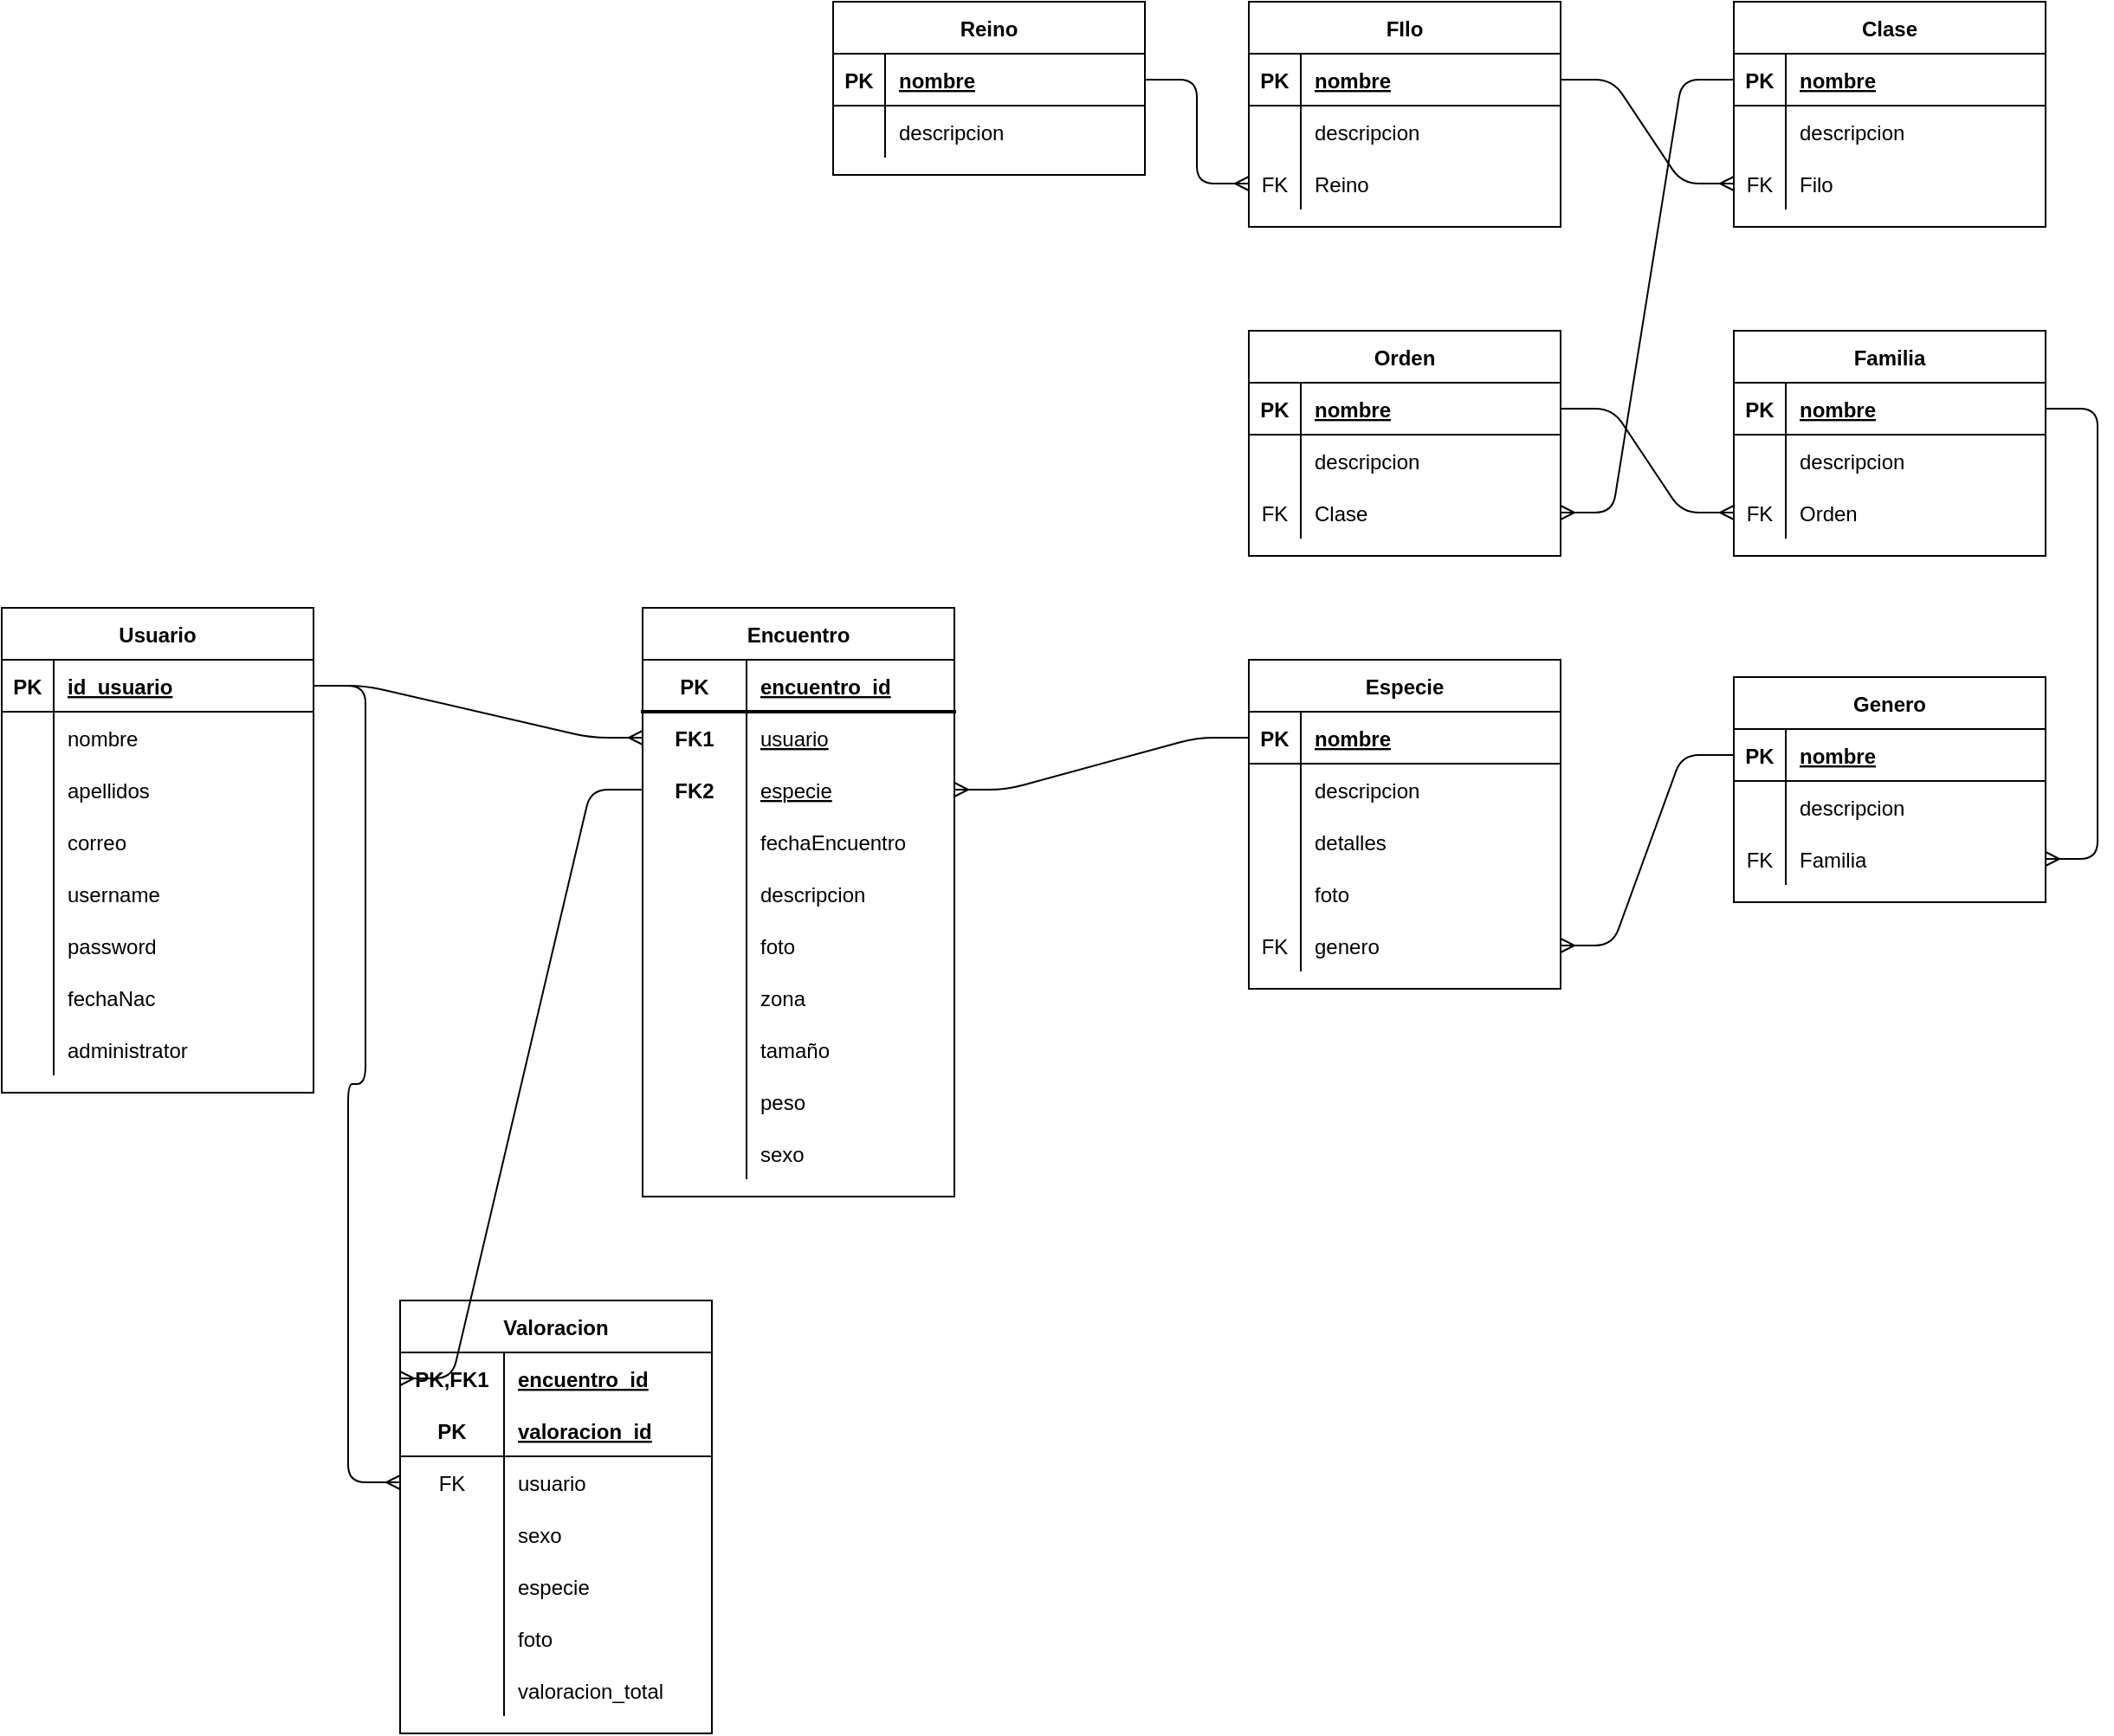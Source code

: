 <mxfile version="13.9.9" type="device"><diagram id="R2lEEEUBdFMjLlhIrx00" name="Page-1"><mxGraphModel dx="1021" dy="600" grid="1" gridSize="10" guides="1" tooltips="1" connect="1" arrows="1" fold="1" page="1" pageScale="1" pageWidth="850" pageHeight="1100" math="0" shadow="0" extFonts="Permanent Marker^https://fonts.googleapis.com/css?family=Permanent+Marker"><root><mxCell id="0"/><mxCell id="1" parent="0"/><mxCell id="Ml589LJVZkiTrQY9jMzu-1" value="Usuario" style="shape=table;startSize=30;container=1;collapsible=1;childLayout=tableLayout;fixedRows=1;rowLines=0;fontStyle=1;align=center;resizeLast=1;" parent="1" vertex="1"><mxGeometry x="330" y="380" width="180" height="280" as="geometry"/></mxCell><mxCell id="Ml589LJVZkiTrQY9jMzu-2" value="" style="shape=partialRectangle;collapsible=0;dropTarget=0;pointerEvents=0;fillColor=none;top=0;left=0;bottom=1;right=0;points=[[0,0.5],[1,0.5]];portConstraint=eastwest;" parent="Ml589LJVZkiTrQY9jMzu-1" vertex="1"><mxGeometry y="30" width="180" height="30" as="geometry"/></mxCell><mxCell id="Ml589LJVZkiTrQY9jMzu-3" value="PK" style="shape=partialRectangle;connectable=0;fillColor=none;top=0;left=0;bottom=0;right=0;fontStyle=1;overflow=hidden;" parent="Ml589LJVZkiTrQY9jMzu-2" vertex="1"><mxGeometry width="30" height="30" as="geometry"><mxRectangle width="30" height="30" as="alternateBounds"/></mxGeometry></mxCell><mxCell id="Ml589LJVZkiTrQY9jMzu-4" value="id_usuario" style="shape=partialRectangle;connectable=0;fillColor=none;top=0;left=0;bottom=0;right=0;align=left;spacingLeft=6;fontStyle=5;overflow=hidden;" parent="Ml589LJVZkiTrQY9jMzu-2" vertex="1"><mxGeometry x="30" width="150" height="30" as="geometry"><mxRectangle width="150" height="30" as="alternateBounds"/></mxGeometry></mxCell><mxCell id="Ml589LJVZkiTrQY9jMzu-5" value="" style="shape=partialRectangle;collapsible=0;dropTarget=0;pointerEvents=0;fillColor=none;top=0;left=0;bottom=0;right=0;points=[[0,0.5],[1,0.5]];portConstraint=eastwest;" parent="Ml589LJVZkiTrQY9jMzu-1" vertex="1"><mxGeometry y="60" width="180" height="30" as="geometry"/></mxCell><mxCell id="Ml589LJVZkiTrQY9jMzu-6" value="" style="shape=partialRectangle;connectable=0;fillColor=none;top=0;left=0;bottom=0;right=0;editable=1;overflow=hidden;" parent="Ml589LJVZkiTrQY9jMzu-5" vertex="1"><mxGeometry width="30" height="30" as="geometry"><mxRectangle width="30" height="30" as="alternateBounds"/></mxGeometry></mxCell><mxCell id="Ml589LJVZkiTrQY9jMzu-7" value="nombre" style="shape=partialRectangle;connectable=0;fillColor=none;top=0;left=0;bottom=0;right=0;align=left;spacingLeft=6;overflow=hidden;" parent="Ml589LJVZkiTrQY9jMzu-5" vertex="1"><mxGeometry x="30" width="150" height="30" as="geometry"><mxRectangle width="150" height="30" as="alternateBounds"/></mxGeometry></mxCell><mxCell id="Ml589LJVZkiTrQY9jMzu-8" value="" style="shape=partialRectangle;collapsible=0;dropTarget=0;pointerEvents=0;fillColor=none;top=0;left=0;bottom=0;right=0;points=[[0,0.5],[1,0.5]];portConstraint=eastwest;" parent="Ml589LJVZkiTrQY9jMzu-1" vertex="1"><mxGeometry y="90" width="180" height="30" as="geometry"/></mxCell><mxCell id="Ml589LJVZkiTrQY9jMzu-9" value="" style="shape=partialRectangle;connectable=0;fillColor=none;top=0;left=0;bottom=0;right=0;editable=1;overflow=hidden;" parent="Ml589LJVZkiTrQY9jMzu-8" vertex="1"><mxGeometry width="30" height="30" as="geometry"><mxRectangle width="30" height="30" as="alternateBounds"/></mxGeometry></mxCell><mxCell id="Ml589LJVZkiTrQY9jMzu-10" value="apellidos" style="shape=partialRectangle;connectable=0;fillColor=none;top=0;left=0;bottom=0;right=0;align=left;spacingLeft=6;overflow=hidden;" parent="Ml589LJVZkiTrQY9jMzu-8" vertex="1"><mxGeometry x="30" width="150" height="30" as="geometry"><mxRectangle width="150" height="30" as="alternateBounds"/></mxGeometry></mxCell><mxCell id="Ml589LJVZkiTrQY9jMzu-11" value="" style="shape=partialRectangle;collapsible=0;dropTarget=0;pointerEvents=0;fillColor=none;top=0;left=0;bottom=0;right=0;points=[[0,0.5],[1,0.5]];portConstraint=eastwest;" parent="Ml589LJVZkiTrQY9jMzu-1" vertex="1"><mxGeometry y="120" width="180" height="30" as="geometry"/></mxCell><mxCell id="Ml589LJVZkiTrQY9jMzu-12" value="" style="shape=partialRectangle;connectable=0;fillColor=none;top=0;left=0;bottom=0;right=0;editable=1;overflow=hidden;" parent="Ml589LJVZkiTrQY9jMzu-11" vertex="1"><mxGeometry width="30" height="30" as="geometry"><mxRectangle width="30" height="30" as="alternateBounds"/></mxGeometry></mxCell><mxCell id="Ml589LJVZkiTrQY9jMzu-13" value="correo" style="shape=partialRectangle;connectable=0;fillColor=none;top=0;left=0;bottom=0;right=0;align=left;spacingLeft=6;overflow=hidden;" parent="Ml589LJVZkiTrQY9jMzu-11" vertex="1"><mxGeometry x="30" width="150" height="30" as="geometry"><mxRectangle width="150" height="30" as="alternateBounds"/></mxGeometry></mxCell><mxCell id="Ml589LJVZkiTrQY9jMzu-14" value="" style="shape=partialRectangle;collapsible=0;dropTarget=0;pointerEvents=0;fillColor=none;top=0;left=0;bottom=0;right=0;points=[[0,0.5],[1,0.5]];portConstraint=eastwest;" parent="Ml589LJVZkiTrQY9jMzu-1" vertex="1"><mxGeometry y="150" width="180" height="30" as="geometry"/></mxCell><mxCell id="Ml589LJVZkiTrQY9jMzu-15" value="" style="shape=partialRectangle;connectable=0;fillColor=none;top=0;left=0;bottom=0;right=0;editable=1;overflow=hidden;" parent="Ml589LJVZkiTrQY9jMzu-14" vertex="1"><mxGeometry width="30" height="30" as="geometry"><mxRectangle width="30" height="30" as="alternateBounds"/></mxGeometry></mxCell><mxCell id="Ml589LJVZkiTrQY9jMzu-16" value="username" style="shape=partialRectangle;connectable=0;fillColor=none;top=0;left=0;bottom=0;right=0;align=left;spacingLeft=6;overflow=hidden;" parent="Ml589LJVZkiTrQY9jMzu-14" vertex="1"><mxGeometry x="30" width="150" height="30" as="geometry"><mxRectangle width="150" height="30" as="alternateBounds"/></mxGeometry></mxCell><mxCell id="Ml589LJVZkiTrQY9jMzu-17" value="" style="shape=partialRectangle;collapsible=0;dropTarget=0;pointerEvents=0;fillColor=none;top=0;left=0;bottom=0;right=0;points=[[0,0.5],[1,0.5]];portConstraint=eastwest;" parent="Ml589LJVZkiTrQY9jMzu-1" vertex="1"><mxGeometry y="180" width="180" height="30" as="geometry"/></mxCell><mxCell id="Ml589LJVZkiTrQY9jMzu-18" value="" style="shape=partialRectangle;connectable=0;fillColor=none;top=0;left=0;bottom=0;right=0;editable=1;overflow=hidden;" parent="Ml589LJVZkiTrQY9jMzu-17" vertex="1"><mxGeometry width="30" height="30" as="geometry"><mxRectangle width="30" height="30" as="alternateBounds"/></mxGeometry></mxCell><mxCell id="Ml589LJVZkiTrQY9jMzu-19" value="password" style="shape=partialRectangle;connectable=0;fillColor=none;top=0;left=0;bottom=0;right=0;align=left;spacingLeft=6;overflow=hidden;" parent="Ml589LJVZkiTrQY9jMzu-17" vertex="1"><mxGeometry x="30" width="150" height="30" as="geometry"><mxRectangle width="150" height="30" as="alternateBounds"/></mxGeometry></mxCell><mxCell id="Ml589LJVZkiTrQY9jMzu-20" value="" style="shape=partialRectangle;collapsible=0;dropTarget=0;pointerEvents=0;fillColor=none;top=0;left=0;bottom=0;right=0;points=[[0,0.5],[1,0.5]];portConstraint=eastwest;" parent="Ml589LJVZkiTrQY9jMzu-1" vertex="1"><mxGeometry y="210" width="180" height="30" as="geometry"/></mxCell><mxCell id="Ml589LJVZkiTrQY9jMzu-21" value="" style="shape=partialRectangle;connectable=0;fillColor=none;top=0;left=0;bottom=0;right=0;editable=1;overflow=hidden;" parent="Ml589LJVZkiTrQY9jMzu-20" vertex="1"><mxGeometry width="30" height="30" as="geometry"><mxRectangle width="30" height="30" as="alternateBounds"/></mxGeometry></mxCell><mxCell id="Ml589LJVZkiTrQY9jMzu-22" value="fechaNac" style="shape=partialRectangle;connectable=0;fillColor=none;top=0;left=0;bottom=0;right=0;align=left;spacingLeft=6;overflow=hidden;" parent="Ml589LJVZkiTrQY9jMzu-20" vertex="1"><mxGeometry x="30" width="150" height="30" as="geometry"><mxRectangle width="150" height="30" as="alternateBounds"/></mxGeometry></mxCell><mxCell id="5T0ce9qclrkeKirxC6Ee-1" value="" style="shape=tableRow;horizontal=0;startSize=0;swimlaneHead=0;swimlaneBody=0;fillColor=none;collapsible=0;dropTarget=0;points=[[0,0.5],[1,0.5]];portConstraint=eastwest;top=0;left=0;right=0;bottom=0;" parent="Ml589LJVZkiTrQY9jMzu-1" vertex="1"><mxGeometry y="240" width="180" height="30" as="geometry"/></mxCell><mxCell id="5T0ce9qclrkeKirxC6Ee-2" value="" style="shape=partialRectangle;connectable=0;fillColor=none;top=0;left=0;bottom=0;right=0;editable=1;overflow=hidden;" parent="5T0ce9qclrkeKirxC6Ee-1" vertex="1"><mxGeometry width="30" height="30" as="geometry"><mxRectangle width="30" height="30" as="alternateBounds"/></mxGeometry></mxCell><mxCell id="5T0ce9qclrkeKirxC6Ee-3" value="administrator" style="shape=partialRectangle;connectable=0;fillColor=none;top=0;left=0;bottom=0;right=0;align=left;spacingLeft=6;overflow=hidden;" parent="5T0ce9qclrkeKirxC6Ee-1" vertex="1"><mxGeometry x="30" width="150" height="30" as="geometry"><mxRectangle width="150" height="30" as="alternateBounds"/></mxGeometry></mxCell><mxCell id="Ml589LJVZkiTrQY9jMzu-67" value="Especie" style="shape=table;startSize=30;container=1;collapsible=1;childLayout=tableLayout;fixedRows=1;rowLines=0;fontStyle=1;align=center;resizeLast=1;" parent="1" vertex="1"><mxGeometry x="1050" y="410" width="180" height="190" as="geometry"/></mxCell><mxCell id="Ml589LJVZkiTrQY9jMzu-68" value="" style="shape=partialRectangle;collapsible=0;dropTarget=0;pointerEvents=0;fillColor=none;top=0;left=0;bottom=1;right=0;points=[[0,0.5],[1,0.5]];portConstraint=eastwest;" parent="Ml589LJVZkiTrQY9jMzu-67" vertex="1"><mxGeometry y="30" width="180" height="30" as="geometry"/></mxCell><mxCell id="Ml589LJVZkiTrQY9jMzu-69" value="PK" style="shape=partialRectangle;connectable=0;fillColor=none;top=0;left=0;bottom=0;right=0;fontStyle=1;overflow=hidden;" parent="Ml589LJVZkiTrQY9jMzu-68" vertex="1"><mxGeometry width="30" height="30" as="geometry"><mxRectangle width="30" height="30" as="alternateBounds"/></mxGeometry></mxCell><mxCell id="Ml589LJVZkiTrQY9jMzu-70" value="nombre" style="shape=partialRectangle;connectable=0;fillColor=none;top=0;left=0;bottom=0;right=0;align=left;spacingLeft=6;fontStyle=5;overflow=hidden;" parent="Ml589LJVZkiTrQY9jMzu-68" vertex="1"><mxGeometry x="30" width="150" height="30" as="geometry"><mxRectangle width="150" height="30" as="alternateBounds"/></mxGeometry></mxCell><mxCell id="Ml589LJVZkiTrQY9jMzu-71" value="" style="shape=partialRectangle;collapsible=0;dropTarget=0;pointerEvents=0;fillColor=none;top=0;left=0;bottom=0;right=0;points=[[0,0.5],[1,0.5]];portConstraint=eastwest;" parent="Ml589LJVZkiTrQY9jMzu-67" vertex="1"><mxGeometry y="60" width="180" height="30" as="geometry"/></mxCell><mxCell id="Ml589LJVZkiTrQY9jMzu-72" value="" style="shape=partialRectangle;connectable=0;fillColor=none;top=0;left=0;bottom=0;right=0;editable=1;overflow=hidden;" parent="Ml589LJVZkiTrQY9jMzu-71" vertex="1"><mxGeometry width="30" height="30" as="geometry"><mxRectangle width="30" height="30" as="alternateBounds"/></mxGeometry></mxCell><mxCell id="Ml589LJVZkiTrQY9jMzu-73" value="descripcion" style="shape=partialRectangle;connectable=0;fillColor=none;top=0;left=0;bottom=0;right=0;align=left;spacingLeft=6;overflow=hidden;" parent="Ml589LJVZkiTrQY9jMzu-71" vertex="1"><mxGeometry x="30" width="150" height="30" as="geometry"><mxRectangle width="150" height="30" as="alternateBounds"/></mxGeometry></mxCell><mxCell id="YW0ot6QmNykfKxqwoEkU-1" value="" style="shape=partialRectangle;collapsible=0;dropTarget=0;pointerEvents=0;fillColor=none;top=0;left=0;bottom=0;right=0;points=[[0,0.5],[1,0.5]];portConstraint=eastwest;" vertex="1" parent="Ml589LJVZkiTrQY9jMzu-67"><mxGeometry y="90" width="180" height="30" as="geometry"/></mxCell><mxCell id="YW0ot6QmNykfKxqwoEkU-2" value="" style="shape=partialRectangle;connectable=0;fillColor=none;top=0;left=0;bottom=0;right=0;fontStyle=0;overflow=hidden;" vertex="1" parent="YW0ot6QmNykfKxqwoEkU-1"><mxGeometry width="30" height="30" as="geometry"/></mxCell><mxCell id="YW0ot6QmNykfKxqwoEkU-3" value="detalles" style="shape=partialRectangle;connectable=0;fillColor=none;top=0;left=0;bottom=0;right=0;align=left;spacingLeft=6;fontStyle=0;overflow=hidden;" vertex="1" parent="YW0ot6QmNykfKxqwoEkU-1"><mxGeometry x="30" width="150" height="30" as="geometry"/></mxCell><mxCell id="5T0ce9qclrkeKirxC6Ee-4" value="" style="shape=tableRow;horizontal=0;startSize=0;swimlaneHead=0;swimlaneBody=0;fillColor=none;collapsible=0;dropTarget=0;points=[[0,0.5],[1,0.5]];portConstraint=eastwest;top=0;left=0;right=0;bottom=0;" parent="Ml589LJVZkiTrQY9jMzu-67" vertex="1"><mxGeometry y="120" width="180" height="30" as="geometry"/></mxCell><mxCell id="5T0ce9qclrkeKirxC6Ee-5" value="" style="shape=partialRectangle;connectable=0;fillColor=none;top=0;left=0;bottom=0;right=0;fontStyle=0;overflow=hidden;" parent="5T0ce9qclrkeKirxC6Ee-4" vertex="1"><mxGeometry width="30" height="30" as="geometry"><mxRectangle width="30" height="30" as="alternateBounds"/></mxGeometry></mxCell><mxCell id="5T0ce9qclrkeKirxC6Ee-6" value="foto" style="shape=partialRectangle;connectable=0;fillColor=none;top=0;left=0;bottom=0;right=0;align=left;spacingLeft=6;fontStyle=0;overflow=hidden;" parent="5T0ce9qclrkeKirxC6Ee-4" vertex="1"><mxGeometry x="30" width="150" height="30" as="geometry"><mxRectangle width="150" height="30" as="alternateBounds"/></mxGeometry></mxCell><mxCell id="Ml589LJVZkiTrQY9jMzu-74" value="" style="shape=partialRectangle;collapsible=0;dropTarget=0;pointerEvents=0;fillColor=none;top=0;left=0;bottom=0;right=0;points=[[0,0.5],[1,0.5]];portConstraint=eastwest;" parent="Ml589LJVZkiTrQY9jMzu-67" vertex="1"><mxGeometry y="150" width="180" height="30" as="geometry"/></mxCell><mxCell id="Ml589LJVZkiTrQY9jMzu-75" value="FK" style="shape=partialRectangle;connectable=0;fillColor=none;top=0;left=0;bottom=0;right=0;editable=1;overflow=hidden;" parent="Ml589LJVZkiTrQY9jMzu-74" vertex="1"><mxGeometry width="30" height="30" as="geometry"><mxRectangle width="30" height="30" as="alternateBounds"/></mxGeometry></mxCell><mxCell id="Ml589LJVZkiTrQY9jMzu-76" value="genero" style="shape=partialRectangle;connectable=0;fillColor=none;top=0;left=0;bottom=0;right=0;align=left;spacingLeft=6;overflow=hidden;" parent="Ml589LJVZkiTrQY9jMzu-74" vertex="1"><mxGeometry x="30" width="150" height="30" as="geometry"><mxRectangle width="150" height="30" as="alternateBounds"/></mxGeometry></mxCell><mxCell id="Ml589LJVZkiTrQY9jMzu-80" value="Genero" style="shape=table;startSize=30;container=1;collapsible=1;childLayout=tableLayout;fixedRows=1;rowLines=0;fontStyle=1;align=center;resizeLast=1;" parent="1" vertex="1"><mxGeometry x="1330" y="420" width="180" height="130" as="geometry"/></mxCell><mxCell id="Ml589LJVZkiTrQY9jMzu-81" value="" style="shape=partialRectangle;collapsible=0;dropTarget=0;pointerEvents=0;fillColor=none;top=0;left=0;bottom=1;right=0;points=[[0,0.5],[1,0.5]];portConstraint=eastwest;" parent="Ml589LJVZkiTrQY9jMzu-80" vertex="1"><mxGeometry y="30" width="180" height="30" as="geometry"/></mxCell><mxCell id="Ml589LJVZkiTrQY9jMzu-82" value="PK" style="shape=partialRectangle;connectable=0;fillColor=none;top=0;left=0;bottom=0;right=0;fontStyle=1;overflow=hidden;" parent="Ml589LJVZkiTrQY9jMzu-81" vertex="1"><mxGeometry width="30" height="30" as="geometry"/></mxCell><mxCell id="Ml589LJVZkiTrQY9jMzu-83" value="nombre" style="shape=partialRectangle;connectable=0;fillColor=none;top=0;left=0;bottom=0;right=0;align=left;spacingLeft=6;fontStyle=5;overflow=hidden;" parent="Ml589LJVZkiTrQY9jMzu-81" vertex="1"><mxGeometry x="30" width="150" height="30" as="geometry"/></mxCell><mxCell id="Ml589LJVZkiTrQY9jMzu-84" value="" style="shape=partialRectangle;collapsible=0;dropTarget=0;pointerEvents=0;fillColor=none;top=0;left=0;bottom=0;right=0;points=[[0,0.5],[1,0.5]];portConstraint=eastwest;" parent="Ml589LJVZkiTrQY9jMzu-80" vertex="1"><mxGeometry y="60" width="180" height="30" as="geometry"/></mxCell><mxCell id="Ml589LJVZkiTrQY9jMzu-85" value="" style="shape=partialRectangle;connectable=0;fillColor=none;top=0;left=0;bottom=0;right=0;editable=1;overflow=hidden;" parent="Ml589LJVZkiTrQY9jMzu-84" vertex="1"><mxGeometry width="30" height="30" as="geometry"/></mxCell><mxCell id="Ml589LJVZkiTrQY9jMzu-86" value="descripcion" style="shape=partialRectangle;connectable=0;fillColor=none;top=0;left=0;bottom=0;right=0;align=left;spacingLeft=6;overflow=hidden;" parent="Ml589LJVZkiTrQY9jMzu-84" vertex="1"><mxGeometry x="30" width="150" height="30" as="geometry"/></mxCell><mxCell id="Ml589LJVZkiTrQY9jMzu-87" value="" style="shape=partialRectangle;collapsible=0;dropTarget=0;pointerEvents=0;fillColor=none;top=0;left=0;bottom=0;right=0;points=[[0,0.5],[1,0.5]];portConstraint=eastwest;" parent="Ml589LJVZkiTrQY9jMzu-80" vertex="1"><mxGeometry y="90" width="180" height="30" as="geometry"/></mxCell><mxCell id="Ml589LJVZkiTrQY9jMzu-88" value="FK" style="shape=partialRectangle;connectable=0;fillColor=none;top=0;left=0;bottom=0;right=0;editable=1;overflow=hidden;" parent="Ml589LJVZkiTrQY9jMzu-87" vertex="1"><mxGeometry width="30" height="30" as="geometry"/></mxCell><mxCell id="Ml589LJVZkiTrQY9jMzu-89" value="Familia" style="shape=partialRectangle;connectable=0;fillColor=none;top=0;left=0;bottom=0;right=0;align=left;spacingLeft=6;overflow=hidden;" parent="Ml589LJVZkiTrQY9jMzu-87" vertex="1"><mxGeometry x="30" width="150" height="30" as="geometry"/></mxCell><mxCell id="Ml589LJVZkiTrQY9jMzu-90" value="Familia" style="shape=table;startSize=30;container=1;collapsible=1;childLayout=tableLayout;fixedRows=1;rowLines=0;fontStyle=1;align=center;resizeLast=1;" parent="1" vertex="1"><mxGeometry x="1330" y="220" width="180" height="130" as="geometry"/></mxCell><mxCell id="Ml589LJVZkiTrQY9jMzu-91" value="" style="shape=partialRectangle;collapsible=0;dropTarget=0;pointerEvents=0;fillColor=none;top=0;left=0;bottom=1;right=0;points=[[0,0.5],[1,0.5]];portConstraint=eastwest;" parent="Ml589LJVZkiTrQY9jMzu-90" vertex="1"><mxGeometry y="30" width="180" height="30" as="geometry"/></mxCell><mxCell id="Ml589LJVZkiTrQY9jMzu-92" value="PK" style="shape=partialRectangle;connectable=0;fillColor=none;top=0;left=0;bottom=0;right=0;fontStyle=1;overflow=hidden;" parent="Ml589LJVZkiTrQY9jMzu-91" vertex="1"><mxGeometry width="30" height="30" as="geometry"/></mxCell><mxCell id="Ml589LJVZkiTrQY9jMzu-93" value="nombre" style="shape=partialRectangle;connectable=0;fillColor=none;top=0;left=0;bottom=0;right=0;align=left;spacingLeft=6;fontStyle=5;overflow=hidden;" parent="Ml589LJVZkiTrQY9jMzu-91" vertex="1"><mxGeometry x="30" width="150" height="30" as="geometry"/></mxCell><mxCell id="Ml589LJVZkiTrQY9jMzu-94" value="" style="shape=partialRectangle;collapsible=0;dropTarget=0;pointerEvents=0;fillColor=none;top=0;left=0;bottom=0;right=0;points=[[0,0.5],[1,0.5]];portConstraint=eastwest;" parent="Ml589LJVZkiTrQY9jMzu-90" vertex="1"><mxGeometry y="60" width="180" height="30" as="geometry"/></mxCell><mxCell id="Ml589LJVZkiTrQY9jMzu-95" value="" style="shape=partialRectangle;connectable=0;fillColor=none;top=0;left=0;bottom=0;right=0;editable=1;overflow=hidden;" parent="Ml589LJVZkiTrQY9jMzu-94" vertex="1"><mxGeometry width="30" height="30" as="geometry"/></mxCell><mxCell id="Ml589LJVZkiTrQY9jMzu-96" value="descripcion" style="shape=partialRectangle;connectable=0;fillColor=none;top=0;left=0;bottom=0;right=0;align=left;spacingLeft=6;overflow=hidden;" parent="Ml589LJVZkiTrQY9jMzu-94" vertex="1"><mxGeometry x="30" width="150" height="30" as="geometry"/></mxCell><mxCell id="Ml589LJVZkiTrQY9jMzu-97" value="" style="shape=partialRectangle;collapsible=0;dropTarget=0;pointerEvents=0;fillColor=none;top=0;left=0;bottom=0;right=0;points=[[0,0.5],[1,0.5]];portConstraint=eastwest;" parent="Ml589LJVZkiTrQY9jMzu-90" vertex="1"><mxGeometry y="90" width="180" height="30" as="geometry"/></mxCell><mxCell id="Ml589LJVZkiTrQY9jMzu-98" value="FK" style="shape=partialRectangle;connectable=0;fillColor=none;top=0;left=0;bottom=0;right=0;editable=1;overflow=hidden;" parent="Ml589LJVZkiTrQY9jMzu-97" vertex="1"><mxGeometry width="30" height="30" as="geometry"/></mxCell><mxCell id="Ml589LJVZkiTrQY9jMzu-99" value="Orden" style="shape=partialRectangle;connectable=0;fillColor=none;top=0;left=0;bottom=0;right=0;align=left;spacingLeft=6;overflow=hidden;" parent="Ml589LJVZkiTrQY9jMzu-97" vertex="1"><mxGeometry x="30" width="150" height="30" as="geometry"/></mxCell><mxCell id="Ml589LJVZkiTrQY9jMzu-100" value="Orden" style="shape=table;startSize=30;container=1;collapsible=1;childLayout=tableLayout;fixedRows=1;rowLines=0;fontStyle=1;align=center;resizeLast=1;" parent="1" vertex="1"><mxGeometry x="1050" y="220" width="180" height="130" as="geometry"/></mxCell><mxCell id="Ml589LJVZkiTrQY9jMzu-101" value="" style="shape=partialRectangle;collapsible=0;dropTarget=0;pointerEvents=0;fillColor=none;top=0;left=0;bottom=1;right=0;points=[[0,0.5],[1,0.5]];portConstraint=eastwest;" parent="Ml589LJVZkiTrQY9jMzu-100" vertex="1"><mxGeometry y="30" width="180" height="30" as="geometry"/></mxCell><mxCell id="Ml589LJVZkiTrQY9jMzu-102" value="PK" style="shape=partialRectangle;connectable=0;fillColor=none;top=0;left=0;bottom=0;right=0;fontStyle=1;overflow=hidden;" parent="Ml589LJVZkiTrQY9jMzu-101" vertex="1"><mxGeometry width="30" height="30" as="geometry"/></mxCell><mxCell id="Ml589LJVZkiTrQY9jMzu-103" value="nombre" style="shape=partialRectangle;connectable=0;fillColor=none;top=0;left=0;bottom=0;right=0;align=left;spacingLeft=6;fontStyle=5;overflow=hidden;" parent="Ml589LJVZkiTrQY9jMzu-101" vertex="1"><mxGeometry x="30" width="150" height="30" as="geometry"/></mxCell><mxCell id="Ml589LJVZkiTrQY9jMzu-104" value="" style="shape=partialRectangle;collapsible=0;dropTarget=0;pointerEvents=0;fillColor=none;top=0;left=0;bottom=0;right=0;points=[[0,0.5],[1,0.5]];portConstraint=eastwest;" parent="Ml589LJVZkiTrQY9jMzu-100" vertex="1"><mxGeometry y="60" width="180" height="30" as="geometry"/></mxCell><mxCell id="Ml589LJVZkiTrQY9jMzu-105" value="" style="shape=partialRectangle;connectable=0;fillColor=none;top=0;left=0;bottom=0;right=0;editable=1;overflow=hidden;" parent="Ml589LJVZkiTrQY9jMzu-104" vertex="1"><mxGeometry width="30" height="30" as="geometry"/></mxCell><mxCell id="Ml589LJVZkiTrQY9jMzu-106" value="descripcion" style="shape=partialRectangle;connectable=0;fillColor=none;top=0;left=0;bottom=0;right=0;align=left;spacingLeft=6;overflow=hidden;" parent="Ml589LJVZkiTrQY9jMzu-104" vertex="1"><mxGeometry x="30" width="150" height="30" as="geometry"/></mxCell><mxCell id="Ml589LJVZkiTrQY9jMzu-107" value="" style="shape=partialRectangle;collapsible=0;dropTarget=0;pointerEvents=0;fillColor=none;top=0;left=0;bottom=0;right=0;points=[[0,0.5],[1,0.5]];portConstraint=eastwest;" parent="Ml589LJVZkiTrQY9jMzu-100" vertex="1"><mxGeometry y="90" width="180" height="30" as="geometry"/></mxCell><mxCell id="Ml589LJVZkiTrQY9jMzu-108" value="FK" style="shape=partialRectangle;connectable=0;fillColor=none;top=0;left=0;bottom=0;right=0;editable=1;overflow=hidden;" parent="Ml589LJVZkiTrQY9jMzu-107" vertex="1"><mxGeometry width="30" height="30" as="geometry"/></mxCell><mxCell id="Ml589LJVZkiTrQY9jMzu-109" value="Clase" style="shape=partialRectangle;connectable=0;fillColor=none;top=0;left=0;bottom=0;right=0;align=left;spacingLeft=6;overflow=hidden;" parent="Ml589LJVZkiTrQY9jMzu-107" vertex="1"><mxGeometry x="30" width="150" height="30" as="geometry"/></mxCell><mxCell id="Ml589LJVZkiTrQY9jMzu-110" value="Clase" style="shape=table;startSize=30;container=1;collapsible=1;childLayout=tableLayout;fixedRows=1;rowLines=0;fontStyle=1;align=center;resizeLast=1;" parent="1" vertex="1"><mxGeometry x="1330" y="30" width="180" height="130" as="geometry"/></mxCell><mxCell id="Ml589LJVZkiTrQY9jMzu-111" value="" style="shape=partialRectangle;collapsible=0;dropTarget=0;pointerEvents=0;fillColor=none;top=0;left=0;bottom=1;right=0;points=[[0,0.5],[1,0.5]];portConstraint=eastwest;" parent="Ml589LJVZkiTrQY9jMzu-110" vertex="1"><mxGeometry y="30" width="180" height="30" as="geometry"/></mxCell><mxCell id="Ml589LJVZkiTrQY9jMzu-112" value="PK" style="shape=partialRectangle;connectable=0;fillColor=none;top=0;left=0;bottom=0;right=0;fontStyle=1;overflow=hidden;" parent="Ml589LJVZkiTrQY9jMzu-111" vertex="1"><mxGeometry width="30" height="30" as="geometry"/></mxCell><mxCell id="Ml589LJVZkiTrQY9jMzu-113" value="nombre" style="shape=partialRectangle;connectable=0;fillColor=none;top=0;left=0;bottom=0;right=0;align=left;spacingLeft=6;fontStyle=5;overflow=hidden;" parent="Ml589LJVZkiTrQY9jMzu-111" vertex="1"><mxGeometry x="30" width="150" height="30" as="geometry"/></mxCell><mxCell id="Ml589LJVZkiTrQY9jMzu-114" value="" style="shape=partialRectangle;collapsible=0;dropTarget=0;pointerEvents=0;fillColor=none;top=0;left=0;bottom=0;right=0;points=[[0,0.5],[1,0.5]];portConstraint=eastwest;" parent="Ml589LJVZkiTrQY9jMzu-110" vertex="1"><mxGeometry y="60" width="180" height="30" as="geometry"/></mxCell><mxCell id="Ml589LJVZkiTrQY9jMzu-115" value="" style="shape=partialRectangle;connectable=0;fillColor=none;top=0;left=0;bottom=0;right=0;editable=1;overflow=hidden;" parent="Ml589LJVZkiTrQY9jMzu-114" vertex="1"><mxGeometry width="30" height="30" as="geometry"/></mxCell><mxCell id="Ml589LJVZkiTrQY9jMzu-116" value="descripcion" style="shape=partialRectangle;connectable=0;fillColor=none;top=0;left=0;bottom=0;right=0;align=left;spacingLeft=6;overflow=hidden;" parent="Ml589LJVZkiTrQY9jMzu-114" vertex="1"><mxGeometry x="30" width="150" height="30" as="geometry"/></mxCell><mxCell id="Ml589LJVZkiTrQY9jMzu-117" value="" style="shape=partialRectangle;collapsible=0;dropTarget=0;pointerEvents=0;fillColor=none;top=0;left=0;bottom=0;right=0;points=[[0,0.5],[1,0.5]];portConstraint=eastwest;" parent="Ml589LJVZkiTrQY9jMzu-110" vertex="1"><mxGeometry y="90" width="180" height="30" as="geometry"/></mxCell><mxCell id="Ml589LJVZkiTrQY9jMzu-118" value="FK" style="shape=partialRectangle;connectable=0;fillColor=none;top=0;left=0;bottom=0;right=0;editable=1;overflow=hidden;" parent="Ml589LJVZkiTrQY9jMzu-117" vertex="1"><mxGeometry width="30" height="30" as="geometry"/></mxCell><mxCell id="Ml589LJVZkiTrQY9jMzu-119" value="Filo" style="shape=partialRectangle;connectable=0;fillColor=none;top=0;left=0;bottom=0;right=0;align=left;spacingLeft=6;overflow=hidden;" parent="Ml589LJVZkiTrQY9jMzu-117" vertex="1"><mxGeometry x="30" width="150" height="30" as="geometry"/></mxCell><mxCell id="Ml589LJVZkiTrQY9jMzu-133" value="FIlo" style="shape=table;startSize=30;container=1;collapsible=1;childLayout=tableLayout;fixedRows=1;rowLines=0;fontStyle=1;align=center;resizeLast=1;" parent="1" vertex="1"><mxGeometry x="1050" y="30" width="180" height="130" as="geometry"/></mxCell><mxCell id="Ml589LJVZkiTrQY9jMzu-134" value="" style="shape=partialRectangle;collapsible=0;dropTarget=0;pointerEvents=0;fillColor=none;top=0;left=0;bottom=1;right=0;points=[[0,0.5],[1,0.5]];portConstraint=eastwest;" parent="Ml589LJVZkiTrQY9jMzu-133" vertex="1"><mxGeometry y="30" width="180" height="30" as="geometry"/></mxCell><mxCell id="Ml589LJVZkiTrQY9jMzu-135" value="PK" style="shape=partialRectangle;connectable=0;fillColor=none;top=0;left=0;bottom=0;right=0;fontStyle=1;overflow=hidden;" parent="Ml589LJVZkiTrQY9jMzu-134" vertex="1"><mxGeometry width="30" height="30" as="geometry"/></mxCell><mxCell id="Ml589LJVZkiTrQY9jMzu-136" value="nombre" style="shape=partialRectangle;connectable=0;fillColor=none;top=0;left=0;bottom=0;right=0;align=left;spacingLeft=6;fontStyle=5;overflow=hidden;" parent="Ml589LJVZkiTrQY9jMzu-134" vertex="1"><mxGeometry x="30" width="150" height="30" as="geometry"/></mxCell><mxCell id="Ml589LJVZkiTrQY9jMzu-137" value="" style="shape=partialRectangle;collapsible=0;dropTarget=0;pointerEvents=0;fillColor=none;top=0;left=0;bottom=0;right=0;points=[[0,0.5],[1,0.5]];portConstraint=eastwest;" parent="Ml589LJVZkiTrQY9jMzu-133" vertex="1"><mxGeometry y="60" width="180" height="30" as="geometry"/></mxCell><mxCell id="Ml589LJVZkiTrQY9jMzu-138" value="" style="shape=partialRectangle;connectable=0;fillColor=none;top=0;left=0;bottom=0;right=0;editable=1;overflow=hidden;" parent="Ml589LJVZkiTrQY9jMzu-137" vertex="1"><mxGeometry width="30" height="30" as="geometry"/></mxCell><mxCell id="Ml589LJVZkiTrQY9jMzu-139" value="descripcion" style="shape=partialRectangle;connectable=0;fillColor=none;top=0;left=0;bottom=0;right=0;align=left;spacingLeft=6;overflow=hidden;" parent="Ml589LJVZkiTrQY9jMzu-137" vertex="1"><mxGeometry x="30" width="150" height="30" as="geometry"/></mxCell><mxCell id="Ml589LJVZkiTrQY9jMzu-140" value="" style="shape=partialRectangle;collapsible=0;dropTarget=0;pointerEvents=0;fillColor=none;top=0;left=0;bottom=0;right=0;points=[[0,0.5],[1,0.5]];portConstraint=eastwest;" parent="Ml589LJVZkiTrQY9jMzu-133" vertex="1"><mxGeometry y="90" width="180" height="30" as="geometry"/></mxCell><mxCell id="Ml589LJVZkiTrQY9jMzu-141" value="FK" style="shape=partialRectangle;connectable=0;fillColor=none;top=0;left=0;bottom=0;right=0;editable=1;overflow=hidden;" parent="Ml589LJVZkiTrQY9jMzu-140" vertex="1"><mxGeometry width="30" height="30" as="geometry"/></mxCell><mxCell id="Ml589LJVZkiTrQY9jMzu-142" value="Reino" style="shape=partialRectangle;connectable=0;fillColor=none;top=0;left=0;bottom=0;right=0;align=left;spacingLeft=6;overflow=hidden;" parent="Ml589LJVZkiTrQY9jMzu-140" vertex="1"><mxGeometry x="30" width="150" height="30" as="geometry"/></mxCell><mxCell id="Ml589LJVZkiTrQY9jMzu-143" value="Reino" style="shape=table;startSize=30;container=1;collapsible=1;childLayout=tableLayout;fixedRows=1;rowLines=0;fontStyle=1;align=center;resizeLast=1;" parent="1" vertex="1"><mxGeometry x="810" y="30" width="180" height="100" as="geometry"/></mxCell><mxCell id="Ml589LJVZkiTrQY9jMzu-144" value="" style="shape=partialRectangle;collapsible=0;dropTarget=0;pointerEvents=0;fillColor=none;top=0;left=0;bottom=1;right=0;points=[[0,0.5],[1,0.5]];portConstraint=eastwest;" parent="Ml589LJVZkiTrQY9jMzu-143" vertex="1"><mxGeometry y="30" width="180" height="30" as="geometry"/></mxCell><mxCell id="Ml589LJVZkiTrQY9jMzu-145" value="PK" style="shape=partialRectangle;connectable=0;fillColor=none;top=0;left=0;bottom=0;right=0;fontStyle=1;overflow=hidden;" parent="Ml589LJVZkiTrQY9jMzu-144" vertex="1"><mxGeometry width="30" height="30" as="geometry"/></mxCell><mxCell id="Ml589LJVZkiTrQY9jMzu-146" value="nombre" style="shape=partialRectangle;connectable=0;fillColor=none;top=0;left=0;bottom=0;right=0;align=left;spacingLeft=6;fontStyle=5;overflow=hidden;" parent="Ml589LJVZkiTrQY9jMzu-144" vertex="1"><mxGeometry x="30" width="150" height="30" as="geometry"/></mxCell><mxCell id="Ml589LJVZkiTrQY9jMzu-147" value="" style="shape=partialRectangle;collapsible=0;dropTarget=0;pointerEvents=0;fillColor=none;top=0;left=0;bottom=0;right=0;points=[[0,0.5],[1,0.5]];portConstraint=eastwest;" parent="Ml589LJVZkiTrQY9jMzu-143" vertex="1"><mxGeometry y="60" width="180" height="30" as="geometry"/></mxCell><mxCell id="Ml589LJVZkiTrQY9jMzu-148" value="" style="shape=partialRectangle;connectable=0;fillColor=none;top=0;left=0;bottom=0;right=0;editable=1;overflow=hidden;" parent="Ml589LJVZkiTrQY9jMzu-147" vertex="1"><mxGeometry width="30" height="30" as="geometry"/></mxCell><mxCell id="Ml589LJVZkiTrQY9jMzu-149" value="descripcion" style="shape=partialRectangle;connectable=0;fillColor=none;top=0;left=0;bottom=0;right=0;align=left;spacingLeft=6;overflow=hidden;" parent="Ml589LJVZkiTrQY9jMzu-147" vertex="1"><mxGeometry x="30" width="150" height="30" as="geometry"/></mxCell><mxCell id="Ml589LJVZkiTrQY9jMzu-153" value="Encuentro" style="shape=table;startSize=30;container=1;collapsible=1;childLayout=tableLayout;fixedRows=1;rowLines=0;fontStyle=1;align=center;resizeLast=1;" parent="1" vertex="1"><mxGeometry x="700" y="380" width="180" height="340" as="geometry"/></mxCell><mxCell id="YW0ot6QmNykfKxqwoEkU-24" value="" style="shape=partialRectangle;collapsible=0;dropTarget=0;pointerEvents=0;fillColor=none;top=0;left=0;bottom=1;right=0;points=[[0,0.5],[1,0.5]];portConstraint=eastwest;shadow=0;strokeColor=#000000;strokeWidth=2;fontColor=none;" vertex="1" parent="Ml589LJVZkiTrQY9jMzu-153"><mxGeometry y="30" width="180" height="30" as="geometry"/></mxCell><mxCell id="YW0ot6QmNykfKxqwoEkU-25" value="PK" style="shape=partialRectangle;connectable=0;fillColor=none;top=0;left=0;bottom=0;right=0;fontStyle=1;overflow=hidden;" vertex="1" parent="YW0ot6QmNykfKxqwoEkU-24"><mxGeometry width="60" height="30" as="geometry"/></mxCell><mxCell id="YW0ot6QmNykfKxqwoEkU-26" value="encuentro_id" style="shape=partialRectangle;connectable=0;fillColor=none;top=0;left=0;bottom=0;right=0;align=left;spacingLeft=6;fontStyle=5;overflow=hidden;" vertex="1" parent="YW0ot6QmNykfKxqwoEkU-24"><mxGeometry x="60" width="120" height="30" as="geometry"/></mxCell><mxCell id="Ml589LJVZkiTrQY9jMzu-154" value="" style="shape=partialRectangle;collapsible=0;dropTarget=0;pointerEvents=0;fillColor=none;top=0;left=0;bottom=0;right=0;points=[[0,0.5],[1,0.5]];portConstraint=eastwest;" parent="Ml589LJVZkiTrQY9jMzu-153" vertex="1"><mxGeometry y="60" width="180" height="30" as="geometry"/></mxCell><mxCell id="Ml589LJVZkiTrQY9jMzu-155" value="FK1" style="shape=partialRectangle;connectable=0;fillColor=none;top=0;left=0;bottom=0;right=0;fontStyle=1;overflow=hidden;" parent="Ml589LJVZkiTrQY9jMzu-154" vertex="1"><mxGeometry width="60" height="30" as="geometry"><mxRectangle width="60" height="30" as="alternateBounds"/></mxGeometry></mxCell><mxCell id="Ml589LJVZkiTrQY9jMzu-156" value="usuario" style="shape=partialRectangle;connectable=0;fillColor=none;top=0;left=0;bottom=0;right=0;align=left;spacingLeft=6;fontStyle=4;overflow=hidden;" parent="Ml589LJVZkiTrQY9jMzu-154" vertex="1"><mxGeometry x="60" width="120" height="30" as="geometry"><mxRectangle width="120" height="30" as="alternateBounds"/></mxGeometry></mxCell><mxCell id="Ml589LJVZkiTrQY9jMzu-157" value="" style="shape=partialRectangle;collapsible=0;dropTarget=0;pointerEvents=0;fillColor=none;top=0;left=0;bottom=1;right=0;points=[[0,0.5],[1,0.5]];portConstraint=eastwest;strokeColor=none;noLabel=1;fontColor=none;fontStyle=0" parent="Ml589LJVZkiTrQY9jMzu-153" vertex="1"><mxGeometry y="90" width="180" height="30" as="geometry"/></mxCell><mxCell id="Ml589LJVZkiTrQY9jMzu-158" value="FK2" style="shape=partialRectangle;connectable=0;fillColor=none;top=0;left=0;bottom=0;right=0;fontStyle=1;overflow=hidden;" parent="Ml589LJVZkiTrQY9jMzu-157" vertex="1"><mxGeometry width="60" height="30" as="geometry"><mxRectangle width="60" height="30" as="alternateBounds"/></mxGeometry></mxCell><mxCell id="Ml589LJVZkiTrQY9jMzu-159" value="especie" style="shape=partialRectangle;connectable=0;fillColor=none;top=0;left=0;bottom=0;right=0;align=left;spacingLeft=6;fontStyle=4;overflow=hidden;" parent="Ml589LJVZkiTrQY9jMzu-157" vertex="1"><mxGeometry x="60" width="120" height="30" as="geometry"><mxRectangle width="120" height="30" as="alternateBounds"/></mxGeometry></mxCell><mxCell id="Ml589LJVZkiTrQY9jMzu-160" value="" style="shape=partialRectangle;collapsible=0;dropTarget=0;pointerEvents=0;fillColor=none;top=0;left=0;bottom=0;right=0;points=[[0,0.5],[1,0.5]];portConstraint=eastwest;" parent="Ml589LJVZkiTrQY9jMzu-153" vertex="1"><mxGeometry y="120" width="180" height="30" as="geometry"/></mxCell><mxCell id="Ml589LJVZkiTrQY9jMzu-161" value="" style="shape=partialRectangle;connectable=0;fillColor=none;top=0;left=0;bottom=0;right=0;editable=1;overflow=hidden;" parent="Ml589LJVZkiTrQY9jMzu-160" vertex="1"><mxGeometry width="60" height="30" as="geometry"><mxRectangle width="60" height="30" as="alternateBounds"/></mxGeometry></mxCell><mxCell id="Ml589LJVZkiTrQY9jMzu-162" value="fechaEncuentro" style="shape=partialRectangle;connectable=0;fillColor=none;top=0;left=0;bottom=0;right=0;align=left;spacingLeft=6;overflow=hidden;" parent="Ml589LJVZkiTrQY9jMzu-160" vertex="1"><mxGeometry x="60" width="120" height="30" as="geometry"><mxRectangle width="120" height="30" as="alternateBounds"/></mxGeometry></mxCell><mxCell id="Ml589LJVZkiTrQY9jMzu-166" value="" style="shape=partialRectangle;collapsible=0;dropTarget=0;pointerEvents=0;fillColor=none;top=0;left=0;bottom=0;right=0;points=[[0,0.5],[1,0.5]];portConstraint=eastwest;" parent="Ml589LJVZkiTrQY9jMzu-153" vertex="1"><mxGeometry y="150" width="180" height="30" as="geometry"/></mxCell><mxCell id="Ml589LJVZkiTrQY9jMzu-167" value="" style="shape=partialRectangle;connectable=0;fillColor=none;top=0;left=0;bottom=0;right=0;editable=1;overflow=hidden;" parent="Ml589LJVZkiTrQY9jMzu-166" vertex="1"><mxGeometry width="60" height="30" as="geometry"><mxRectangle width="60" height="30" as="alternateBounds"/></mxGeometry></mxCell><mxCell id="Ml589LJVZkiTrQY9jMzu-168" value="descripcion" style="shape=partialRectangle;connectable=0;fillColor=none;top=0;left=0;bottom=0;right=0;align=left;spacingLeft=6;overflow=hidden;" parent="Ml589LJVZkiTrQY9jMzu-166" vertex="1"><mxGeometry x="60" width="120" height="30" as="geometry"><mxRectangle width="120" height="30" as="alternateBounds"/></mxGeometry></mxCell><mxCell id="Ml589LJVZkiTrQY9jMzu-169" value="" style="shape=partialRectangle;collapsible=0;dropTarget=0;pointerEvents=0;fillColor=none;top=0;left=0;bottom=0;right=0;points=[[0,0.5],[1,0.5]];portConstraint=eastwest;" parent="Ml589LJVZkiTrQY9jMzu-153" vertex="1"><mxGeometry y="180" width="180" height="30" as="geometry"/></mxCell><mxCell id="Ml589LJVZkiTrQY9jMzu-170" value="" style="shape=partialRectangle;connectable=0;fillColor=none;top=0;left=0;bottom=0;right=0;editable=1;overflow=hidden;" parent="Ml589LJVZkiTrQY9jMzu-169" vertex="1"><mxGeometry width="60" height="30" as="geometry"><mxRectangle width="60" height="30" as="alternateBounds"/></mxGeometry></mxCell><mxCell id="Ml589LJVZkiTrQY9jMzu-171" value="foto" style="shape=partialRectangle;connectable=0;fillColor=none;top=0;left=0;bottom=0;right=0;align=left;spacingLeft=6;overflow=hidden;" parent="Ml589LJVZkiTrQY9jMzu-169" vertex="1"><mxGeometry x="60" width="120" height="30" as="geometry"><mxRectangle width="120" height="30" as="alternateBounds"/></mxGeometry></mxCell><mxCell id="Bw6eD5mdB_cYLay75iTS-1" value="" style="shape=partialRectangle;collapsible=0;dropTarget=0;pointerEvents=0;fillColor=none;top=0;left=0;bottom=0;right=0;points=[[0,0.5],[1,0.5]];portConstraint=eastwest;" parent="Ml589LJVZkiTrQY9jMzu-153" vertex="1"><mxGeometry y="210" width="180" height="30" as="geometry"/></mxCell><mxCell id="Bw6eD5mdB_cYLay75iTS-2" value="" style="shape=partialRectangle;connectable=0;fillColor=none;top=0;left=0;bottom=0;right=0;editable=1;overflow=hidden;" parent="Bw6eD5mdB_cYLay75iTS-1" vertex="1"><mxGeometry width="60" height="30" as="geometry"><mxRectangle width="60" height="30" as="alternateBounds"/></mxGeometry></mxCell><mxCell id="Bw6eD5mdB_cYLay75iTS-3" value="zona" style="shape=partialRectangle;connectable=0;fillColor=none;top=0;left=0;bottom=0;right=0;align=left;spacingLeft=6;overflow=hidden;" parent="Bw6eD5mdB_cYLay75iTS-1" vertex="1"><mxGeometry x="60" width="120" height="30" as="geometry"><mxRectangle width="120" height="30" as="alternateBounds"/></mxGeometry></mxCell><mxCell id="Bw6eD5mdB_cYLay75iTS-4" value="" style="shape=partialRectangle;collapsible=0;dropTarget=0;pointerEvents=0;fillColor=none;top=0;left=0;bottom=0;right=0;points=[[0,0.5],[1,0.5]];portConstraint=eastwest;" parent="Ml589LJVZkiTrQY9jMzu-153" vertex="1"><mxGeometry y="240" width="180" height="30" as="geometry"/></mxCell><mxCell id="Bw6eD5mdB_cYLay75iTS-5" value="" style="shape=partialRectangle;connectable=0;fillColor=none;top=0;left=0;bottom=0;right=0;editable=1;overflow=hidden;" parent="Bw6eD5mdB_cYLay75iTS-4" vertex="1"><mxGeometry width="60" height="30" as="geometry"><mxRectangle width="60" height="30" as="alternateBounds"/></mxGeometry></mxCell><mxCell id="Bw6eD5mdB_cYLay75iTS-6" value="tamaño" style="shape=partialRectangle;connectable=0;fillColor=none;top=0;left=0;bottom=0;right=0;align=left;spacingLeft=6;overflow=hidden;" parent="Bw6eD5mdB_cYLay75iTS-4" vertex="1"><mxGeometry x="60" width="120" height="30" as="geometry"><mxRectangle width="120" height="30" as="alternateBounds"/></mxGeometry></mxCell><mxCell id="Bw6eD5mdB_cYLay75iTS-7" value="" style="shape=partialRectangle;collapsible=0;dropTarget=0;pointerEvents=0;fillColor=none;top=0;left=0;bottom=0;right=0;points=[[0,0.5],[1,0.5]];portConstraint=eastwest;" parent="Ml589LJVZkiTrQY9jMzu-153" vertex="1"><mxGeometry y="270" width="180" height="30" as="geometry"/></mxCell><mxCell id="Bw6eD5mdB_cYLay75iTS-8" value="" style="shape=partialRectangle;connectable=0;fillColor=none;top=0;left=0;bottom=0;right=0;editable=1;overflow=hidden;" parent="Bw6eD5mdB_cYLay75iTS-7" vertex="1"><mxGeometry width="60" height="30" as="geometry"><mxRectangle width="60" height="30" as="alternateBounds"/></mxGeometry></mxCell><mxCell id="Bw6eD5mdB_cYLay75iTS-9" value="peso" style="shape=partialRectangle;connectable=0;fillColor=none;top=0;left=0;bottom=0;right=0;align=left;spacingLeft=6;overflow=hidden;" parent="Bw6eD5mdB_cYLay75iTS-7" vertex="1"><mxGeometry x="60" width="120" height="30" as="geometry"><mxRectangle width="120" height="30" as="alternateBounds"/></mxGeometry></mxCell><mxCell id="Bw6eD5mdB_cYLay75iTS-10" value="" style="shape=partialRectangle;collapsible=0;dropTarget=0;pointerEvents=0;fillColor=none;top=0;left=0;bottom=0;right=0;points=[[0,0.5],[1,0.5]];portConstraint=eastwest;" parent="Ml589LJVZkiTrQY9jMzu-153" vertex="1"><mxGeometry y="300" width="180" height="30" as="geometry"/></mxCell><mxCell id="Bw6eD5mdB_cYLay75iTS-11" value="" style="shape=partialRectangle;connectable=0;fillColor=none;top=0;left=0;bottom=0;right=0;editable=1;overflow=hidden;" parent="Bw6eD5mdB_cYLay75iTS-10" vertex="1"><mxGeometry width="60" height="30" as="geometry"><mxRectangle width="60" height="30" as="alternateBounds"/></mxGeometry></mxCell><mxCell id="Bw6eD5mdB_cYLay75iTS-12" value="sexo" style="shape=partialRectangle;connectable=0;fillColor=none;top=0;left=0;bottom=0;right=0;align=left;spacingLeft=6;overflow=hidden;" parent="Bw6eD5mdB_cYLay75iTS-10" vertex="1"><mxGeometry x="60" width="120" height="30" as="geometry"><mxRectangle width="120" height="30" as="alternateBounds"/></mxGeometry></mxCell><mxCell id="Ml589LJVZkiTrQY9jMzu-220" value="" style="edgeStyle=entityRelationEdgeStyle;fontSize=12;html=1;endArrow=ERmany;" parent="1" source="Ml589LJVZkiTrQY9jMzu-2" target="Ml589LJVZkiTrQY9jMzu-154" edge="1"><mxGeometry width="100" height="100" relative="1" as="geometry"><mxPoint x="650" y="205" as="sourcePoint"/><mxPoint x="1010" y="390" as="targetPoint"/></mxGeometry></mxCell><mxCell id="Ml589LJVZkiTrQY9jMzu-221" value="" style="edgeStyle=entityRelationEdgeStyle;fontSize=12;html=1;endArrow=ERmany;" parent="1" source="Ml589LJVZkiTrQY9jMzu-68" target="Ml589LJVZkiTrQY9jMzu-157" edge="1"><mxGeometry width="100" height="100" relative="1" as="geometry"><mxPoint x="690" y="435" as="sourcePoint"/><mxPoint x="780" y="440" as="targetPoint"/></mxGeometry></mxCell><mxCell id="Ml589LJVZkiTrQY9jMzu-222" value="" style="edgeStyle=entityRelationEdgeStyle;fontSize=12;html=1;endArrow=ERmany;" parent="1" source="Ml589LJVZkiTrQY9jMzu-81" target="Ml589LJVZkiTrQY9jMzu-74" edge="1"><mxGeometry width="100" height="100" relative="1" as="geometry"><mxPoint x="1120" y="480" as="sourcePoint"/><mxPoint x="1220" y="380" as="targetPoint"/></mxGeometry></mxCell><mxCell id="Ml589LJVZkiTrQY9jMzu-223" value="" style="edgeStyle=entityRelationEdgeStyle;fontSize=12;html=1;endArrow=ERmany;" parent="1" source="Ml589LJVZkiTrQY9jMzu-91" target="Ml589LJVZkiTrQY9jMzu-87" edge="1"><mxGeometry width="100" height="100" relative="1" as="geometry"><mxPoint x="1530" y="605" as="sourcePoint"/><mxPoint x="1580" y="660" as="targetPoint"/></mxGeometry></mxCell><mxCell id="Ml589LJVZkiTrQY9jMzu-224" value="" style="edgeStyle=entityRelationEdgeStyle;fontSize=12;html=1;endArrow=ERmany;" parent="1" source="Ml589LJVZkiTrQY9jMzu-101" target="Ml589LJVZkiTrQY9jMzu-97" edge="1"><mxGeometry width="100" height="100" relative="1" as="geometry"><mxPoint x="1520.0" y="275" as="sourcePoint"/><mxPoint x="1520.0" y="535" as="targetPoint"/></mxGeometry></mxCell><mxCell id="Ml589LJVZkiTrQY9jMzu-225" value="" style="edgeStyle=entityRelationEdgeStyle;fontSize=12;html=1;endArrow=ERmany;" parent="1" source="Ml589LJVZkiTrQY9jMzu-111" target="Ml589LJVZkiTrQY9jMzu-107" edge="1"><mxGeometry width="100" height="100" relative="1" as="geometry"><mxPoint x="1240.0" y="275" as="sourcePoint"/><mxPoint x="1340.0" y="335" as="targetPoint"/></mxGeometry></mxCell><mxCell id="Ml589LJVZkiTrQY9jMzu-226" value="" style="edgeStyle=entityRelationEdgeStyle;fontSize=12;html=1;endArrow=ERmany;" parent="1" source="Ml589LJVZkiTrQY9jMzu-134" target="Ml589LJVZkiTrQY9jMzu-117" edge="1"><mxGeometry width="100" height="100" relative="1" as="geometry"><mxPoint x="1340.0" y="85" as="sourcePoint"/><mxPoint x="1240.0" y="335" as="targetPoint"/></mxGeometry></mxCell><mxCell id="Ml589LJVZkiTrQY9jMzu-227" value="" style="edgeStyle=entityRelationEdgeStyle;fontSize=12;html=1;endArrow=ERmany;" parent="1" source="Ml589LJVZkiTrQY9jMzu-144" target="Ml589LJVZkiTrQY9jMzu-140" edge="1"><mxGeometry width="100" height="100" relative="1" as="geometry"><mxPoint x="920" y="210" as="sourcePoint"/><mxPoint x="1340.0" y="145" as="targetPoint"/></mxGeometry></mxCell><mxCell id="YW0ot6QmNykfKxqwoEkU-4" value="Valoracion" style="shape=table;startSize=30;container=1;collapsible=1;childLayout=tableLayout;fixedRows=1;rowLines=0;fontStyle=1;align=center;resizeLast=1;" vertex="1" parent="1"><mxGeometry x="560" y="780" width="180" height="250" as="geometry"/></mxCell><mxCell id="YW0ot6QmNykfKxqwoEkU-5" value="" style="shape=partialRectangle;collapsible=0;dropTarget=0;pointerEvents=0;fillColor=none;top=0;left=0;bottom=0;right=0;points=[[0,0.5],[1,0.5]];portConstraint=eastwest;" vertex="1" parent="YW0ot6QmNykfKxqwoEkU-4"><mxGeometry y="30" width="180" height="30" as="geometry"/></mxCell><mxCell id="YW0ot6QmNykfKxqwoEkU-6" value="PK,FK1" style="shape=partialRectangle;connectable=0;fillColor=none;top=0;left=0;bottom=0;right=0;fontStyle=1;overflow=hidden;" vertex="1" parent="YW0ot6QmNykfKxqwoEkU-5"><mxGeometry width="60" height="30" as="geometry"/></mxCell><mxCell id="YW0ot6QmNykfKxqwoEkU-7" value="encuentro_id" style="shape=partialRectangle;connectable=0;fillColor=none;top=0;left=0;bottom=0;right=0;align=left;spacingLeft=6;fontStyle=5;overflow=hidden;" vertex="1" parent="YW0ot6QmNykfKxqwoEkU-5"><mxGeometry x="60" width="120" height="30" as="geometry"/></mxCell><mxCell id="YW0ot6QmNykfKxqwoEkU-8" value="" style="shape=partialRectangle;collapsible=0;dropTarget=0;pointerEvents=0;fillColor=none;top=0;left=0;bottom=1;right=0;points=[[0,0.5],[1,0.5]];portConstraint=eastwest;" vertex="1" parent="YW0ot6QmNykfKxqwoEkU-4"><mxGeometry y="60" width="180" height="30" as="geometry"/></mxCell><mxCell id="YW0ot6QmNykfKxqwoEkU-9" value="PK" style="shape=partialRectangle;connectable=0;fillColor=none;top=0;left=0;bottom=0;right=0;fontStyle=1;overflow=hidden;" vertex="1" parent="YW0ot6QmNykfKxqwoEkU-8"><mxGeometry width="60" height="30" as="geometry"/></mxCell><mxCell id="YW0ot6QmNykfKxqwoEkU-10" value="valoracion_id" style="shape=partialRectangle;connectable=0;fillColor=none;top=0;left=0;bottom=0;right=0;align=left;spacingLeft=6;fontStyle=5;overflow=hidden;" vertex="1" parent="YW0ot6QmNykfKxqwoEkU-8"><mxGeometry x="60" width="120" height="30" as="geometry"/></mxCell><mxCell id="YW0ot6QmNykfKxqwoEkU-36" value="" style="shape=partialRectangle;collapsible=0;dropTarget=0;pointerEvents=0;fillColor=none;top=0;left=0;bottom=0;right=0;points=[[0,0.5],[1,0.5]];portConstraint=eastwest;shadow=0;strokeColor=#000000;strokeWidth=2;fontColor=none;" vertex="1" parent="YW0ot6QmNykfKxqwoEkU-4"><mxGeometry y="90" width="180" height="30" as="geometry"/></mxCell><mxCell id="YW0ot6QmNykfKxqwoEkU-37" value="FK" style="shape=partialRectangle;connectable=0;fillColor=none;top=0;left=0;bottom=0;right=0;fontStyle=0;overflow=hidden;" vertex="1" parent="YW0ot6QmNykfKxqwoEkU-36"><mxGeometry width="60" height="30" as="geometry"/></mxCell><mxCell id="YW0ot6QmNykfKxqwoEkU-38" value="usuario" style="shape=partialRectangle;connectable=0;fillColor=none;top=0;left=0;bottom=0;right=0;align=left;spacingLeft=6;fontStyle=0;overflow=hidden;" vertex="1" parent="YW0ot6QmNykfKxqwoEkU-36"><mxGeometry x="60" width="120" height="30" as="geometry"/></mxCell><mxCell id="YW0ot6QmNykfKxqwoEkU-14" value="" style="shape=partialRectangle;collapsible=0;dropTarget=0;pointerEvents=0;fillColor=none;top=0;left=0;bottom=0;right=0;points=[[0,0.5],[1,0.5]];portConstraint=eastwest;" vertex="1" parent="YW0ot6QmNykfKxqwoEkU-4"><mxGeometry y="120" width="180" height="30" as="geometry"/></mxCell><mxCell id="YW0ot6QmNykfKxqwoEkU-15" value="" style="shape=partialRectangle;connectable=0;fillColor=none;top=0;left=0;bottom=0;right=0;editable=1;overflow=hidden;" vertex="1" parent="YW0ot6QmNykfKxqwoEkU-14"><mxGeometry width="60" height="30" as="geometry"/></mxCell><mxCell id="YW0ot6QmNykfKxqwoEkU-16" value="sexo" style="shape=partialRectangle;connectable=0;fillColor=none;top=0;left=0;bottom=0;right=0;align=left;spacingLeft=6;overflow=hidden;" vertex="1" parent="YW0ot6QmNykfKxqwoEkU-14"><mxGeometry x="60" width="120" height="30" as="geometry"/></mxCell><mxCell id="YW0ot6QmNykfKxqwoEkU-27" value="" style="shape=partialRectangle;collapsible=0;dropTarget=0;pointerEvents=0;fillColor=none;top=0;left=0;bottom=0;right=0;points=[[0,0.5],[1,0.5]];portConstraint=eastwest;" vertex="1" parent="YW0ot6QmNykfKxqwoEkU-4"><mxGeometry y="150" width="180" height="30" as="geometry"/></mxCell><mxCell id="YW0ot6QmNykfKxqwoEkU-28" value="" style="shape=partialRectangle;connectable=0;fillColor=none;top=0;left=0;bottom=0;right=0;editable=1;overflow=hidden;" vertex="1" parent="YW0ot6QmNykfKxqwoEkU-27"><mxGeometry width="60" height="30" as="geometry"/></mxCell><mxCell id="YW0ot6QmNykfKxqwoEkU-29" value="especie" style="shape=partialRectangle;connectable=0;fillColor=none;top=0;left=0;bottom=0;right=0;align=left;spacingLeft=6;overflow=hidden;" vertex="1" parent="YW0ot6QmNykfKxqwoEkU-27"><mxGeometry x="60" width="120" height="30" as="geometry"/></mxCell><mxCell id="YW0ot6QmNykfKxqwoEkU-30" value="" style="shape=partialRectangle;collapsible=0;dropTarget=0;pointerEvents=0;fillColor=none;top=0;left=0;bottom=0;right=0;points=[[0,0.5],[1,0.5]];portConstraint=eastwest;" vertex="1" parent="YW0ot6QmNykfKxqwoEkU-4"><mxGeometry y="180" width="180" height="30" as="geometry"/></mxCell><mxCell id="YW0ot6QmNykfKxqwoEkU-31" value="" style="shape=partialRectangle;connectable=0;fillColor=none;top=0;left=0;bottom=0;right=0;editable=1;overflow=hidden;" vertex="1" parent="YW0ot6QmNykfKxqwoEkU-30"><mxGeometry width="60" height="30" as="geometry"/></mxCell><mxCell id="YW0ot6QmNykfKxqwoEkU-32" value="foto" style="shape=partialRectangle;connectable=0;fillColor=none;top=0;left=0;bottom=0;right=0;align=left;spacingLeft=6;overflow=hidden;" vertex="1" parent="YW0ot6QmNykfKxqwoEkU-30"><mxGeometry x="60" width="120" height="30" as="geometry"/></mxCell><mxCell id="YW0ot6QmNykfKxqwoEkU-33" value="" style="shape=partialRectangle;collapsible=0;dropTarget=0;pointerEvents=0;fillColor=none;top=0;left=0;bottom=0;right=0;points=[[0,0.5],[1,0.5]];portConstraint=eastwest;" vertex="1" parent="YW0ot6QmNykfKxqwoEkU-4"><mxGeometry y="210" width="180" height="30" as="geometry"/></mxCell><mxCell id="YW0ot6QmNykfKxqwoEkU-34" value="" style="shape=partialRectangle;connectable=0;fillColor=none;top=0;left=0;bottom=0;right=0;editable=1;overflow=hidden;" vertex="1" parent="YW0ot6QmNykfKxqwoEkU-33"><mxGeometry width="60" height="30" as="geometry"/></mxCell><mxCell id="YW0ot6QmNykfKxqwoEkU-35" value="valoracion_total" style="shape=partialRectangle;connectable=0;fillColor=none;top=0;left=0;bottom=0;right=0;align=left;spacingLeft=6;overflow=hidden;" vertex="1" parent="YW0ot6QmNykfKxqwoEkU-33"><mxGeometry x="60" width="120" height="30" as="geometry"/></mxCell><mxCell id="YW0ot6QmNykfKxqwoEkU-17" value="" style="edgeStyle=entityRelationEdgeStyle;fontSize=12;html=1;endArrow=ERmany;entryX=0;entryY=0.5;entryDx=0;entryDy=0;" edge="1" parent="1" source="Ml589LJVZkiTrQY9jMzu-157" target="YW0ot6QmNykfKxqwoEkU-5"><mxGeometry width="100" height="100" relative="1" as="geometry"><mxPoint x="720" y="730" as="sourcePoint"/><mxPoint x="820" y="630" as="targetPoint"/></mxGeometry></mxCell><mxCell id="YW0ot6QmNykfKxqwoEkU-39" value="" style="edgeStyle=entityRelationEdgeStyle;fontSize=12;html=1;endArrow=ERmany;" edge="1" parent="1" source="Ml589LJVZkiTrQY9jMzu-2" target="YW0ot6QmNykfKxqwoEkU-36"><mxGeometry width="100" height="100" relative="1" as="geometry"><mxPoint x="590" y="700" as="sourcePoint"/><mxPoint x="690" y="600" as="targetPoint"/></mxGeometry></mxCell></root></mxGraphModel></diagram></mxfile>